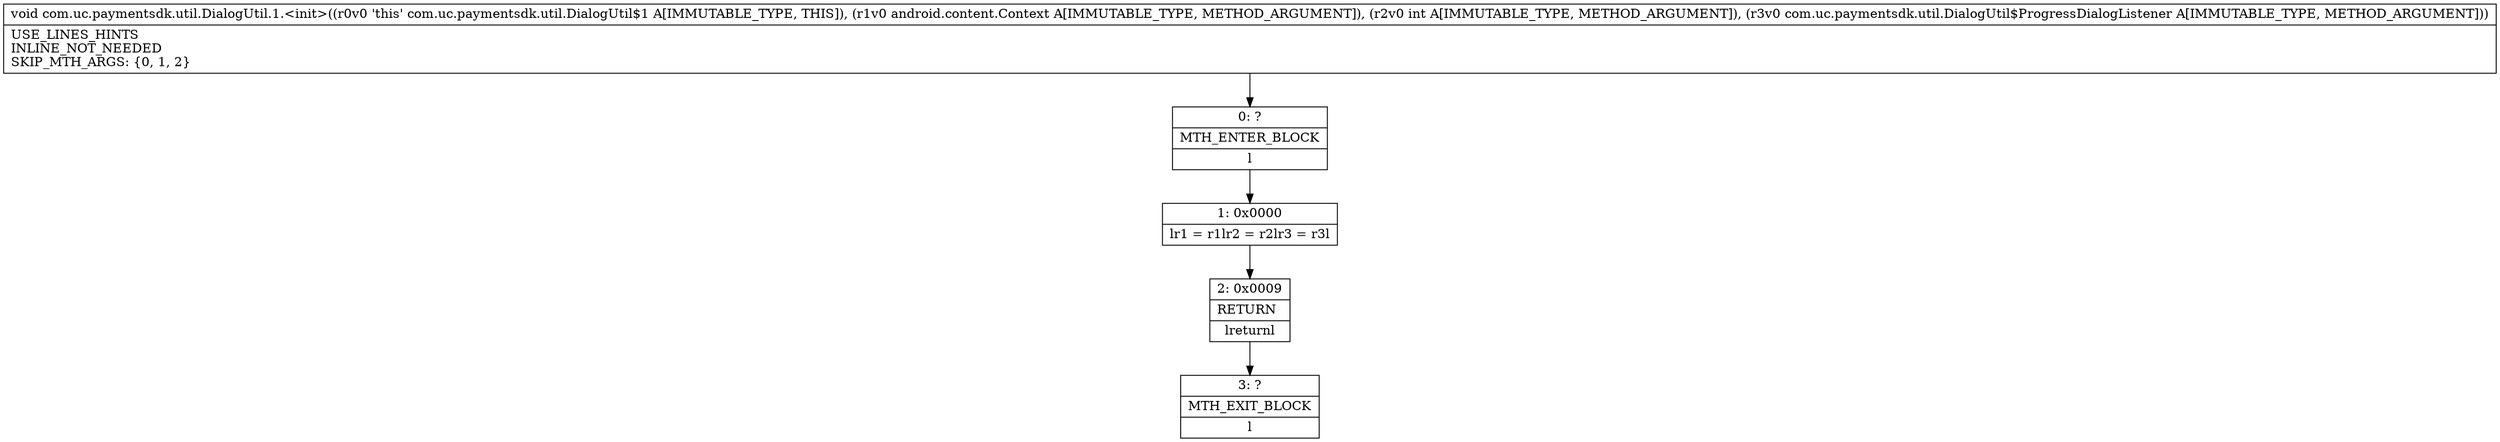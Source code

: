 digraph "CFG forcom.uc.paymentsdk.util.DialogUtil.1.\<init\>(Landroid\/content\/Context;ILcom\/uc\/paymentsdk\/util\/DialogUtil$ProgressDialogListener;)V" {
Node_0 [shape=record,label="{0\:\ ?|MTH_ENTER_BLOCK\l|l}"];
Node_1 [shape=record,label="{1\:\ 0x0000|lr1 = r1lr2 = r2lr3 = r3l}"];
Node_2 [shape=record,label="{2\:\ 0x0009|RETURN\l|lreturnl}"];
Node_3 [shape=record,label="{3\:\ ?|MTH_EXIT_BLOCK\l|l}"];
MethodNode[shape=record,label="{void com.uc.paymentsdk.util.DialogUtil.1.\<init\>((r0v0 'this' com.uc.paymentsdk.util.DialogUtil$1 A[IMMUTABLE_TYPE, THIS]), (r1v0 android.content.Context A[IMMUTABLE_TYPE, METHOD_ARGUMENT]), (r2v0 int A[IMMUTABLE_TYPE, METHOD_ARGUMENT]), (r3v0 com.uc.paymentsdk.util.DialogUtil$ProgressDialogListener A[IMMUTABLE_TYPE, METHOD_ARGUMENT]))  | USE_LINES_HINTS\lINLINE_NOT_NEEDED\lSKIP_MTH_ARGS: \{0, 1, 2\}\l}"];
MethodNode -> Node_0;
Node_0 -> Node_1;
Node_1 -> Node_2;
Node_2 -> Node_3;
}

